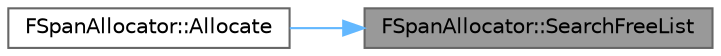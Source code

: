 digraph "FSpanAllocator::SearchFreeList"
{
 // INTERACTIVE_SVG=YES
 // LATEX_PDF_SIZE
  bgcolor="transparent";
  edge [fontname=Helvetica,fontsize=10,labelfontname=Helvetica,labelfontsize=10];
  node [fontname=Helvetica,fontsize=10,shape=box,height=0.2,width=0.4];
  rankdir="RL";
  Node1 [id="Node000001",label="FSpanAllocator::SearchFreeList",height=0.2,width=0.4,color="gray40", fillcolor="grey60", style="filled", fontcolor="black",tooltip=" "];
  Node1 -> Node2 [id="edge1_Node000001_Node000002",dir="back",color="steelblue1",style="solid",tooltip=" "];
  Node2 [id="Node000002",label="FSpanAllocator::Allocate",height=0.2,width=0.4,color="grey40", fillcolor="white", style="filled",URL="$dc/d4b/classFSpanAllocator.html#ae41fb728a2e6078ed39fbde9aee27285",tooltip=" "];
}
